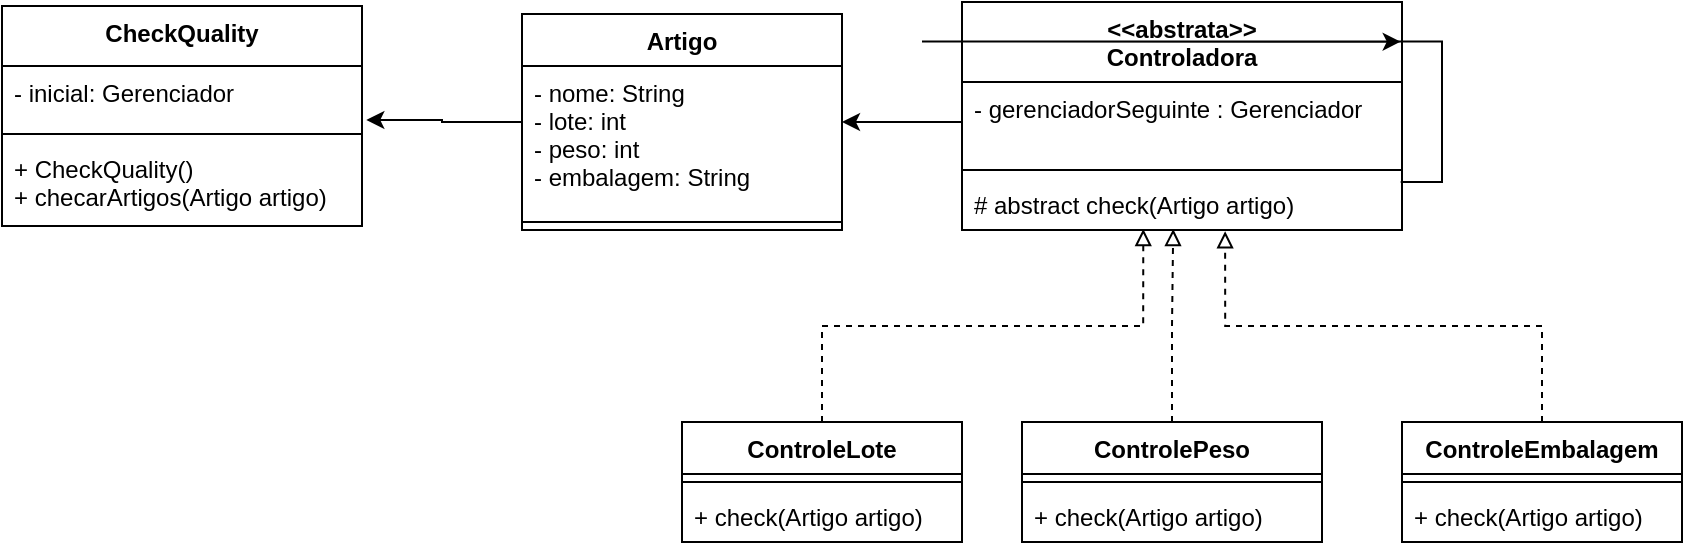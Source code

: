 <mxfile version="15.5.8" type="device"><diagram id="KXQsaINp2cschyCxnEVH" name="Page-1"><mxGraphModel dx="1865" dy="617" grid="1" gridSize="10" guides="1" tooltips="1" connect="1" arrows="1" fold="1" page="1" pageScale="1" pageWidth="827" pageHeight="1169" math="0" shadow="0"><root><mxCell id="0"/><mxCell id="1" parent="0"/><mxCell id="vYngIthFh2Yxpf4_tDEc-1" value="CheckQuality" style="swimlane;fontStyle=1;align=center;verticalAlign=top;childLayout=stackLayout;horizontal=1;startSize=30;horizontalStack=0;resizeParent=1;resizeParentMax=0;resizeLast=0;collapsible=1;marginBottom=0;" parent="1" vertex="1"><mxGeometry x="-330" y="212" width="180" height="110" as="geometry"/></mxCell><mxCell id="vYngIthFh2Yxpf4_tDEc-2" value="- inicial: Gerenciador" style="text;strokeColor=none;fillColor=none;align=left;verticalAlign=top;spacingLeft=4;spacingRight=4;overflow=hidden;rotatable=0;points=[[0,0.5],[1,0.5]];portConstraint=eastwest;" parent="vYngIthFh2Yxpf4_tDEc-1" vertex="1"><mxGeometry y="30" width="180" height="30" as="geometry"/></mxCell><mxCell id="vYngIthFh2Yxpf4_tDEc-3" value="" style="line;strokeWidth=1;fillColor=none;align=left;verticalAlign=middle;spacingTop=-1;spacingLeft=3;spacingRight=3;rotatable=0;labelPosition=right;points=[];portConstraint=eastwest;" parent="vYngIthFh2Yxpf4_tDEc-1" vertex="1"><mxGeometry y="60" width="180" height="8" as="geometry"/></mxCell><mxCell id="vYngIthFh2Yxpf4_tDEc-4" value="+ CheckQuality()&#10;+ checarArtigos(Artigo artigo)" style="text;strokeColor=none;fillColor=none;align=left;verticalAlign=top;spacingLeft=4;spacingRight=4;overflow=hidden;rotatable=0;points=[[0,0.5],[1,0.5]];portConstraint=eastwest;" parent="vYngIthFh2Yxpf4_tDEc-1" vertex="1"><mxGeometry y="68" width="180" height="42" as="geometry"/></mxCell><mxCell id="FUPp8k_TAQpuRoAhEf-N-12" style="edgeStyle=orthogonalEdgeStyle;rounded=0;orthogonalLoop=1;jettySize=auto;html=1;entryX=0.412;entryY=0.981;entryDx=0;entryDy=0;entryPerimeter=0;dashed=1;endArrow=block;endFill=0;" parent="1" source="vYngIthFh2Yxpf4_tDEc-5" target="FUPp8k_TAQpuRoAhEf-N-8" edge="1"><mxGeometry relative="1" as="geometry"/></mxCell><mxCell id="vYngIthFh2Yxpf4_tDEc-5" value="ControleLote" style="swimlane;fontStyle=1;align=center;verticalAlign=top;childLayout=stackLayout;horizontal=1;startSize=26;horizontalStack=0;resizeParent=1;resizeParentMax=0;resizeLast=0;collapsible=1;marginBottom=0;" parent="1" vertex="1"><mxGeometry x="10" y="420" width="140" height="60" as="geometry"/></mxCell><mxCell id="vYngIthFh2Yxpf4_tDEc-7" value="" style="line;strokeWidth=1;fillColor=none;align=left;verticalAlign=middle;spacingTop=-1;spacingLeft=3;spacingRight=3;rotatable=0;labelPosition=right;points=[];portConstraint=eastwest;" parent="vYngIthFh2Yxpf4_tDEc-5" vertex="1"><mxGeometry y="26" width="140" height="8" as="geometry"/></mxCell><mxCell id="vYngIthFh2Yxpf4_tDEc-8" value="+ check(Artigo artigo)" style="text;strokeColor=none;fillColor=none;align=left;verticalAlign=top;spacingLeft=4;spacingRight=4;overflow=hidden;rotatable=0;points=[[0,0.5],[1,0.5]];portConstraint=eastwest;" parent="vYngIthFh2Yxpf4_tDEc-5" vertex="1"><mxGeometry y="34" width="140" height="26" as="geometry"/></mxCell><mxCell id="FUPp8k_TAQpuRoAhEf-N-13" style="edgeStyle=orthogonalEdgeStyle;rounded=0;orthogonalLoop=1;jettySize=auto;html=1;entryX=0.48;entryY=0.981;entryDx=0;entryDy=0;entryPerimeter=0;dashed=1;endArrow=block;endFill=0;" parent="1" source="vYngIthFh2Yxpf4_tDEc-9" target="FUPp8k_TAQpuRoAhEf-N-8" edge="1"><mxGeometry relative="1" as="geometry"/></mxCell><mxCell id="vYngIthFh2Yxpf4_tDEc-9" value="ControlePeso" style="swimlane;fontStyle=1;align=center;verticalAlign=top;childLayout=stackLayout;horizontal=1;startSize=26;horizontalStack=0;resizeParent=1;resizeParentMax=0;resizeLast=0;collapsible=1;marginBottom=0;" parent="1" vertex="1"><mxGeometry x="180" y="420" width="150" height="60" as="geometry"/></mxCell><mxCell id="vYngIthFh2Yxpf4_tDEc-11" value="" style="line;strokeWidth=1;fillColor=none;align=left;verticalAlign=middle;spacingTop=-1;spacingLeft=3;spacingRight=3;rotatable=0;labelPosition=right;points=[];portConstraint=eastwest;" parent="vYngIthFh2Yxpf4_tDEc-9" vertex="1"><mxGeometry y="26" width="150" height="8" as="geometry"/></mxCell><mxCell id="vYngIthFh2Yxpf4_tDEc-12" value="+ check(Artigo artigo)" style="text;strokeColor=none;fillColor=none;align=left;verticalAlign=top;spacingLeft=4;spacingRight=4;overflow=hidden;rotatable=0;points=[[0,0.5],[1,0.5]];portConstraint=eastwest;" parent="vYngIthFh2Yxpf4_tDEc-9" vertex="1"><mxGeometry y="34" width="150" height="26" as="geometry"/></mxCell><mxCell id="FUPp8k_TAQpuRoAhEf-N-14" style="edgeStyle=orthogonalEdgeStyle;rounded=0;orthogonalLoop=1;jettySize=auto;html=1;entryX=0.598;entryY=1.024;entryDx=0;entryDy=0;entryPerimeter=0;dashed=1;endArrow=block;endFill=0;" parent="1" source="vYngIthFh2Yxpf4_tDEc-13" target="FUPp8k_TAQpuRoAhEf-N-8" edge="1"><mxGeometry relative="1" as="geometry"/></mxCell><mxCell id="vYngIthFh2Yxpf4_tDEc-13" value="ControleEmbalagem" style="swimlane;fontStyle=1;align=center;verticalAlign=top;childLayout=stackLayout;horizontal=1;startSize=26;horizontalStack=0;resizeParent=1;resizeParentMax=0;resizeLast=0;collapsible=1;marginBottom=0;" parent="1" vertex="1"><mxGeometry x="370" y="420" width="140" height="60" as="geometry"/></mxCell><mxCell id="vYngIthFh2Yxpf4_tDEc-15" value="" style="line;strokeWidth=1;fillColor=none;align=left;verticalAlign=middle;spacingTop=-1;spacingLeft=3;spacingRight=3;rotatable=0;labelPosition=right;points=[];portConstraint=eastwest;" parent="vYngIthFh2Yxpf4_tDEc-13" vertex="1"><mxGeometry y="26" width="140" height="8" as="geometry"/></mxCell><mxCell id="vYngIthFh2Yxpf4_tDEc-16" value="+ check(Artigo artigo)" style="text;strokeColor=none;fillColor=none;align=left;verticalAlign=top;spacingLeft=4;spacingRight=4;overflow=hidden;rotatable=0;points=[[0,0.5],[1,0.5]];portConstraint=eastwest;" parent="vYngIthFh2Yxpf4_tDEc-13" vertex="1"><mxGeometry y="34" width="140" height="26" as="geometry"/></mxCell><mxCell id="TcfSTMlsAPYG_T5vWDQY-5" style="edgeStyle=orthogonalEdgeStyle;rounded=0;orthogonalLoop=1;jettySize=auto;html=1;entryX=1.012;entryY=0.9;entryDx=0;entryDy=0;entryPerimeter=0;" edge="1" parent="1" source="vYngIthFh2Yxpf4_tDEc-17" target="vYngIthFh2Yxpf4_tDEc-2"><mxGeometry relative="1" as="geometry"/></mxCell><mxCell id="vYngIthFh2Yxpf4_tDEc-17" value="Artigo" style="swimlane;fontStyle=1;align=center;verticalAlign=top;childLayout=stackLayout;horizontal=1;startSize=26;horizontalStack=0;resizeParent=1;resizeParentMax=0;resizeLast=0;collapsible=1;marginBottom=0;" parent="1" vertex="1"><mxGeometry x="-70" y="216" width="160" height="108" as="geometry"/></mxCell><mxCell id="vYngIthFh2Yxpf4_tDEc-18" value="- nome: String&#10;- lote: int&#10;- peso: int&#10;- embalagem: String" style="text;strokeColor=none;fillColor=none;align=left;verticalAlign=top;spacingLeft=4;spacingRight=4;overflow=hidden;rotatable=0;points=[[0,0.5],[1,0.5]];portConstraint=eastwest;" parent="vYngIthFh2Yxpf4_tDEc-17" vertex="1"><mxGeometry y="26" width="160" height="74" as="geometry"/></mxCell><mxCell id="vYngIthFh2Yxpf4_tDEc-19" value="" style="line;strokeWidth=1;fillColor=none;align=left;verticalAlign=middle;spacingTop=-1;spacingLeft=3;spacingRight=3;rotatable=0;labelPosition=right;points=[];portConstraint=eastwest;" parent="vYngIthFh2Yxpf4_tDEc-17" vertex="1"><mxGeometry y="100" width="160" height="8" as="geometry"/></mxCell><mxCell id="FUPp8k_TAQpuRoAhEf-N-6" value="&lt;&lt;abstrata&gt;&gt;&#10;Controladora" style="swimlane;fontStyle=1;align=center;verticalAlign=top;childLayout=stackLayout;horizontal=1;startSize=40;horizontalStack=0;resizeParent=1;resizeParentMax=0;resizeLast=0;collapsible=1;marginBottom=0;" parent="1" vertex="1"><mxGeometry x="150" y="210" width="220" height="114" as="geometry"/></mxCell><mxCell id="FUPp8k_TAQpuRoAhEf-N-9" value="- gerenciadorSeguinte : Gerenciador" style="text;strokeColor=none;fillColor=none;align=left;verticalAlign=top;spacingLeft=4;spacingRight=4;overflow=hidden;rotatable=0;points=[[0,0.5],[1,0.5]];portConstraint=eastwest;" parent="FUPp8k_TAQpuRoAhEf-N-6" vertex="1"><mxGeometry y="40" width="220" height="40" as="geometry"/></mxCell><mxCell id="FUPp8k_TAQpuRoAhEf-N-7" value="" style="line;strokeWidth=1;fillColor=none;align=left;verticalAlign=middle;spacingTop=-1;spacingLeft=3;spacingRight=3;rotatable=0;labelPosition=right;points=[];portConstraint=eastwest;" parent="FUPp8k_TAQpuRoAhEf-N-6" vertex="1"><mxGeometry y="80" width="220" height="8" as="geometry"/></mxCell><mxCell id="TcfSTMlsAPYG_T5vWDQY-1" style="edgeStyle=orthogonalEdgeStyle;rounded=0;orthogonalLoop=1;jettySize=auto;html=1;entryX=0.997;entryY=0.174;entryDx=0;entryDy=0;entryPerimeter=0;exitX=0.997;exitY=0.077;exitDx=0;exitDy=0;exitPerimeter=0;" edge="1" parent="FUPp8k_TAQpuRoAhEf-N-6" source="FUPp8k_TAQpuRoAhEf-N-8" target="FUPp8k_TAQpuRoAhEf-N-6"><mxGeometry relative="1" as="geometry"/></mxCell><mxCell id="FUPp8k_TAQpuRoAhEf-N-8" value="# abstract check(Artigo artigo)" style="text;strokeColor=none;fillColor=none;align=left;verticalAlign=top;spacingLeft=4;spacingRight=4;overflow=hidden;rotatable=0;points=[[0,0.5],[1,0.5]];portConstraint=eastwest;" parent="FUPp8k_TAQpuRoAhEf-N-6" vertex="1"><mxGeometry y="88" width="220" height="26" as="geometry"/></mxCell><mxCell id="TcfSTMlsAPYG_T5vWDQY-4" style="edgeStyle=orthogonalEdgeStyle;rounded=0;orthogonalLoop=1;jettySize=auto;html=1;entryX=1;entryY=0.378;entryDx=0;entryDy=0;entryPerimeter=0;" edge="1" parent="1" source="FUPp8k_TAQpuRoAhEf-N-9" target="vYngIthFh2Yxpf4_tDEc-18"><mxGeometry relative="1" as="geometry"/></mxCell></root></mxGraphModel></diagram></mxfile>
